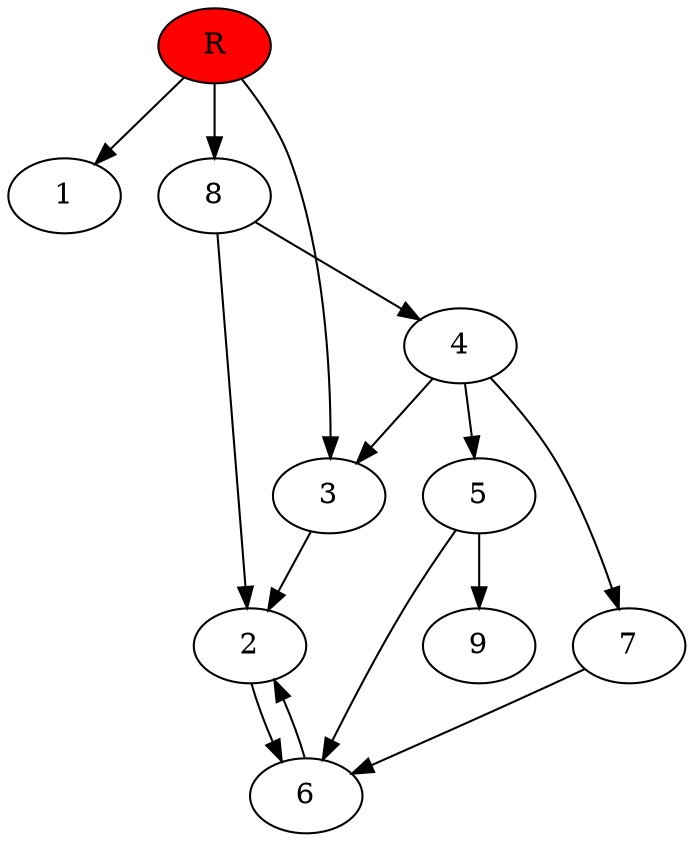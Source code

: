 digraph prb22261 {
	1
	2
	3
	4
	5
	6
	7
	8
	R [fillcolor="#ff0000" style=filled]
	2 -> 6
	3 -> 2
	4 -> 3
	4 -> 5
	4 -> 7
	5 -> 6
	5 -> 9
	6 -> 2
	7 -> 6
	8 -> 2
	8 -> 4
	R -> 1
	R -> 3
	R -> 8
}
